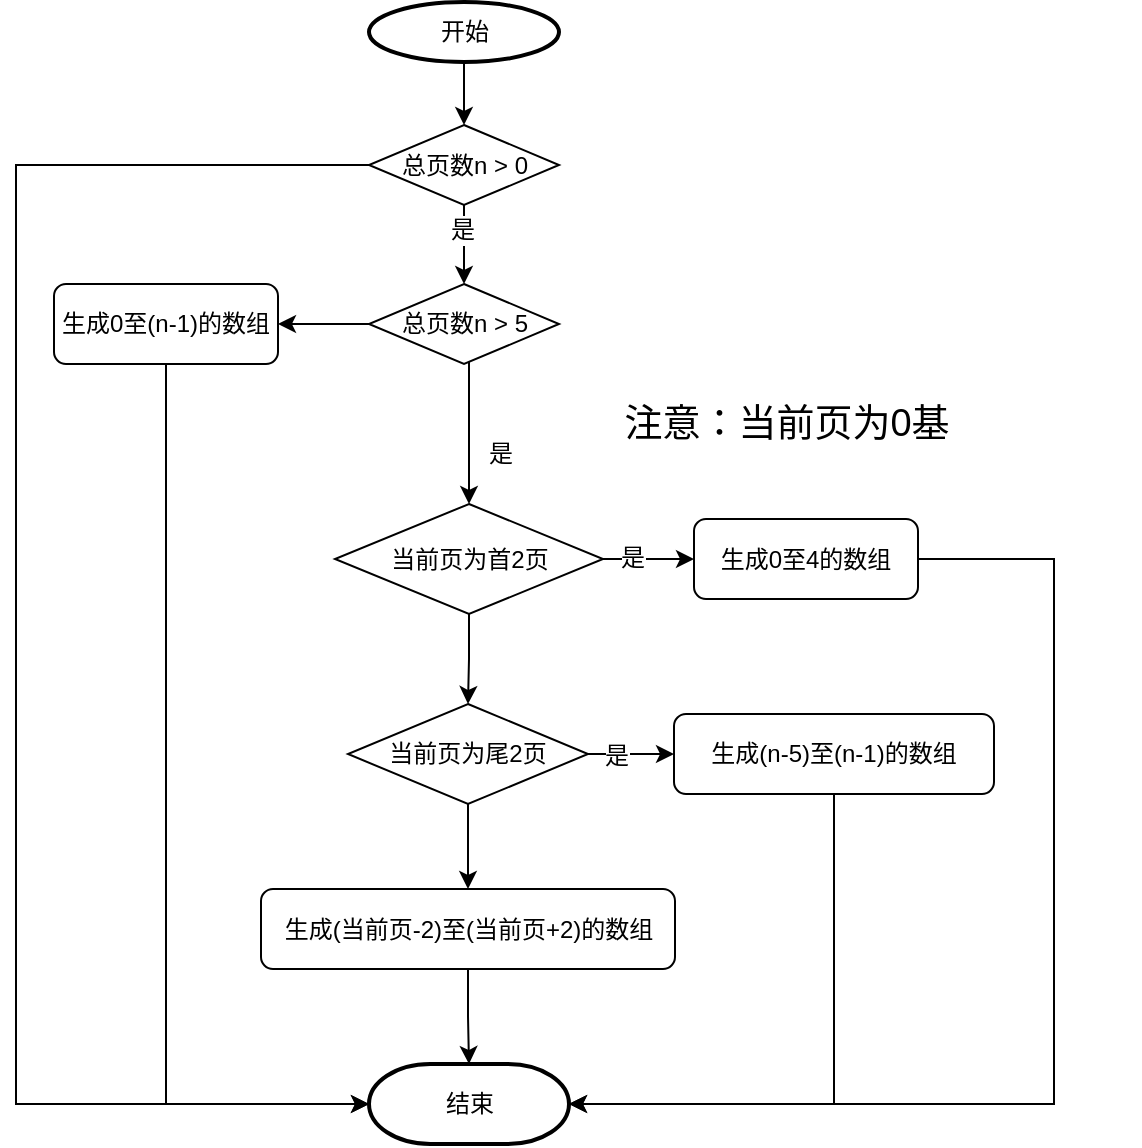 <mxfile version="12.3.2" type="device" pages="1"><diagram id="T-nfXpkFj2j_XKCKa-p0" name="Page-1"><mxGraphModel dx="1177" dy="743" grid="0" gridSize="10" guides="1" tooltips="1" connect="1" arrows="1" fold="1" page="1" pageScale="1" pageWidth="827" pageHeight="1169" math="0" shadow="0"><root><mxCell id="0"/><mxCell id="1" parent="0"/><mxCell id="tWBzuSP1N-WHbcP_nOc4-13" style="edgeStyle=orthogonalEdgeStyle;rounded=0;orthogonalLoop=1;jettySize=auto;html=1;entryX=0.5;entryY=0;entryDx=0;entryDy=0;fontSize=12;" edge="1" parent="1" source="tWBzuSP1N-WHbcP_nOc4-2" target="tWBzuSP1N-WHbcP_nOc4-4"><mxGeometry relative="1" as="geometry"><Array as="points"><mxPoint x="247" y="270"/></Array></mxGeometry></mxCell><mxCell id="tWBzuSP1N-WHbcP_nOc4-15" style="edgeStyle=orthogonalEdgeStyle;rounded=0;orthogonalLoop=1;jettySize=auto;html=1;fontSize=12;" edge="1" parent="1" source="tWBzuSP1N-WHbcP_nOc4-2" target="tWBzuSP1N-WHbcP_nOc4-3"><mxGeometry relative="1" as="geometry"/></mxCell><mxCell id="tWBzuSP1N-WHbcP_nOc4-2" value="总页数n &amp;gt; 5" style="rhombus;whiteSpace=wrap;html=1;" vertex="1" parent="1"><mxGeometry x="197.5" y="160" width="95" height="40" as="geometry"/></mxCell><mxCell id="tWBzuSP1N-WHbcP_nOc4-20" style="edgeStyle=orthogonalEdgeStyle;rounded=0;orthogonalLoop=1;jettySize=auto;html=1;fontSize=12;" edge="1" parent="1" source="tWBzuSP1N-WHbcP_nOc4-3" target="tWBzuSP1N-WHbcP_nOc4-19"><mxGeometry relative="1" as="geometry"><Array as="points"><mxPoint x="96" y="570"/></Array></mxGeometry></mxCell><mxCell id="tWBzuSP1N-WHbcP_nOc4-3" value="生成0至(n-1)的数组" style="rounded=1;whiteSpace=wrap;html=1;" vertex="1" parent="1"><mxGeometry x="40" y="160" width="112" height="40" as="geometry"/></mxCell><mxCell id="tWBzuSP1N-WHbcP_nOc4-22" style="edgeStyle=orthogonalEdgeStyle;rounded=0;orthogonalLoop=1;jettySize=auto;html=1;fontSize=12;" edge="1" parent="1" source="tWBzuSP1N-WHbcP_nOc4-4" target="tWBzuSP1N-WHbcP_nOc4-5"><mxGeometry relative="1" as="geometry"/></mxCell><mxCell id="tWBzuSP1N-WHbcP_nOc4-29" value="是" style="text;html=1;align=center;verticalAlign=middle;resizable=0;points=[];;labelBackgroundColor=#ffffff;fontSize=12;" vertex="1" connectable="0" parent="tWBzuSP1N-WHbcP_nOc4-22"><mxGeometry x="-0.37" y="1" relative="1" as="geometry"><mxPoint as="offset"/></mxGeometry></mxCell><mxCell id="tWBzuSP1N-WHbcP_nOc4-24" style="edgeStyle=orthogonalEdgeStyle;rounded=0;orthogonalLoop=1;jettySize=auto;html=1;fontSize=12;" edge="1" parent="1" source="tWBzuSP1N-WHbcP_nOc4-4" target="tWBzuSP1N-WHbcP_nOc4-6"><mxGeometry relative="1" as="geometry"/></mxCell><mxCell id="tWBzuSP1N-WHbcP_nOc4-4" value="当前页为首2页" style="rhombus;whiteSpace=wrap;html=1;" vertex="1" parent="1"><mxGeometry x="180.5" y="270" width="134" height="55" as="geometry"/></mxCell><mxCell id="tWBzuSP1N-WHbcP_nOc4-23" style="edgeStyle=orthogonalEdgeStyle;rounded=0;orthogonalLoop=1;jettySize=auto;html=1;entryX=1;entryY=0.5;entryDx=0;entryDy=0;entryPerimeter=0;fontSize=12;" edge="1" parent="1" source="tWBzuSP1N-WHbcP_nOc4-5" target="tWBzuSP1N-WHbcP_nOc4-19"><mxGeometry relative="1" as="geometry"><Array as="points"><mxPoint x="540" y="297"/><mxPoint x="540" y="570"/></Array></mxGeometry></mxCell><mxCell id="tWBzuSP1N-WHbcP_nOc4-5" value="生成0至4的数组" style="rounded=1;whiteSpace=wrap;html=1;" vertex="1" parent="1"><mxGeometry x="360" y="277.5" width="112" height="40" as="geometry"/></mxCell><mxCell id="tWBzuSP1N-WHbcP_nOc4-25" style="edgeStyle=orthogonalEdgeStyle;rounded=0;orthogonalLoop=1;jettySize=auto;html=1;fontSize=12;" edge="1" parent="1" source="tWBzuSP1N-WHbcP_nOc4-6" target="tWBzuSP1N-WHbcP_nOc4-8"><mxGeometry relative="1" as="geometry"/></mxCell><mxCell id="tWBzuSP1N-WHbcP_nOc4-31" value="是" style="text;html=1;align=center;verticalAlign=middle;resizable=0;points=[];;labelBackgroundColor=#ffffff;fontSize=12;" vertex="1" connectable="0" parent="tWBzuSP1N-WHbcP_nOc4-25"><mxGeometry x="-0.372" y="-1" relative="1" as="geometry"><mxPoint as="offset"/></mxGeometry></mxCell><mxCell id="tWBzuSP1N-WHbcP_nOc4-27" style="edgeStyle=orthogonalEdgeStyle;rounded=0;orthogonalLoop=1;jettySize=auto;html=1;fontSize=12;" edge="1" parent="1" source="tWBzuSP1N-WHbcP_nOc4-6" target="tWBzuSP1N-WHbcP_nOc4-11"><mxGeometry relative="1" as="geometry"/></mxCell><mxCell id="tWBzuSP1N-WHbcP_nOc4-6" value="当前页为尾2页" style="rhombus;whiteSpace=wrap;html=1;" vertex="1" parent="1"><mxGeometry x="187" y="370" width="120" height="50" as="geometry"/></mxCell><mxCell id="tWBzuSP1N-WHbcP_nOc4-7" value="注意：当前页为0基" style="text;html=1;strokeColor=none;fillColor=none;align=center;verticalAlign=middle;whiteSpace=wrap;rounded=0;fontSize=19;" vertex="1" parent="1"><mxGeometry x="230" y="230" width="353" as="geometry"/></mxCell><mxCell id="tWBzuSP1N-WHbcP_nOc4-26" style="edgeStyle=orthogonalEdgeStyle;rounded=0;orthogonalLoop=1;jettySize=auto;html=1;entryX=1;entryY=0.5;entryDx=0;entryDy=0;entryPerimeter=0;fontSize=12;" edge="1" parent="1" source="tWBzuSP1N-WHbcP_nOc4-8" target="tWBzuSP1N-WHbcP_nOc4-19"><mxGeometry relative="1" as="geometry"><Array as="points"><mxPoint x="430" y="570"/></Array></mxGeometry></mxCell><mxCell id="tWBzuSP1N-WHbcP_nOc4-8" value="生成(n-5)至(n-1)的数组" style="rounded=1;whiteSpace=wrap;html=1;" vertex="1" parent="1"><mxGeometry x="350" y="375" width="160" height="40" as="geometry"/></mxCell><mxCell id="tWBzuSP1N-WHbcP_nOc4-28" style="edgeStyle=orthogonalEdgeStyle;rounded=0;orthogonalLoop=1;jettySize=auto;html=1;entryX=0.5;entryY=0;entryDx=0;entryDy=0;entryPerimeter=0;fontSize=12;" edge="1" parent="1" source="tWBzuSP1N-WHbcP_nOc4-11" target="tWBzuSP1N-WHbcP_nOc4-19"><mxGeometry relative="1" as="geometry"/></mxCell><mxCell id="tWBzuSP1N-WHbcP_nOc4-11" value="生成(当前页-2)至(当前页+2)的数组" style="rounded=1;whiteSpace=wrap;html=1;fontSize=12;" vertex="1" parent="1"><mxGeometry x="143.5" y="462.5" width="207" height="40" as="geometry"/></mxCell><mxCell id="tWBzuSP1N-WHbcP_nOc4-18" style="edgeStyle=orthogonalEdgeStyle;rounded=0;orthogonalLoop=1;jettySize=auto;html=1;entryX=0.5;entryY=0;entryDx=0;entryDy=0;fontSize=12;" edge="1" parent="1" source="tWBzuSP1N-WHbcP_nOc4-17" target="tWBzuSP1N-WHbcP_nOc4-33"><mxGeometry relative="1" as="geometry"/></mxCell><mxCell id="tWBzuSP1N-WHbcP_nOc4-17" value="开始" style="strokeWidth=2;html=1;shape=mxgraph.flowchart.start_1;whiteSpace=wrap;fontSize=12;" vertex="1" parent="1"><mxGeometry x="197.5" y="19" width="95" height="30" as="geometry"/></mxCell><mxCell id="tWBzuSP1N-WHbcP_nOc4-19" value="结束" style="strokeWidth=2;html=1;shape=mxgraph.flowchart.terminator;whiteSpace=wrap;fontSize=12;" vertex="1" parent="1"><mxGeometry x="197.5" y="550" width="100" height="40" as="geometry"/></mxCell><mxCell id="tWBzuSP1N-WHbcP_nOc4-32" value="是" style="text;html=1;align=center;verticalAlign=middle;resizable=0;points=[];;autosize=1;fontSize=12;" vertex="1" parent="1"><mxGeometry x="252" y="236" width="22" height="18" as="geometry"/></mxCell><mxCell id="tWBzuSP1N-WHbcP_nOc4-34" style="edgeStyle=orthogonalEdgeStyle;rounded=0;orthogonalLoop=1;jettySize=auto;html=1;fontSize=12;" edge="1" parent="1" source="tWBzuSP1N-WHbcP_nOc4-33" target="tWBzuSP1N-WHbcP_nOc4-2"><mxGeometry relative="1" as="geometry"/></mxCell><mxCell id="tWBzuSP1N-WHbcP_nOc4-35" value="是" style="text;html=1;align=center;verticalAlign=middle;resizable=0;points=[];;labelBackgroundColor=#ffffff;fontSize=12;" vertex="1" connectable="0" parent="tWBzuSP1N-WHbcP_nOc4-34"><mxGeometry x="-0.373" y="-1" relative="1" as="geometry"><mxPoint as="offset"/></mxGeometry></mxCell><mxCell id="tWBzuSP1N-WHbcP_nOc4-36" style="edgeStyle=orthogonalEdgeStyle;rounded=0;orthogonalLoop=1;jettySize=auto;html=1;fontSize=12;" edge="1" parent="1" source="tWBzuSP1N-WHbcP_nOc4-33" target="tWBzuSP1N-WHbcP_nOc4-19"><mxGeometry relative="1" as="geometry"><Array as="points"><mxPoint x="21" y="100"/><mxPoint x="21" y="570"/></Array></mxGeometry></mxCell><mxCell id="tWBzuSP1N-WHbcP_nOc4-33" value="总页数n &amp;gt; 0" style="rhombus;whiteSpace=wrap;html=1;" vertex="1" parent="1"><mxGeometry x="197.5" y="80.5" width="95" height="40" as="geometry"/></mxCell></root></mxGraphModel></diagram></mxfile>
